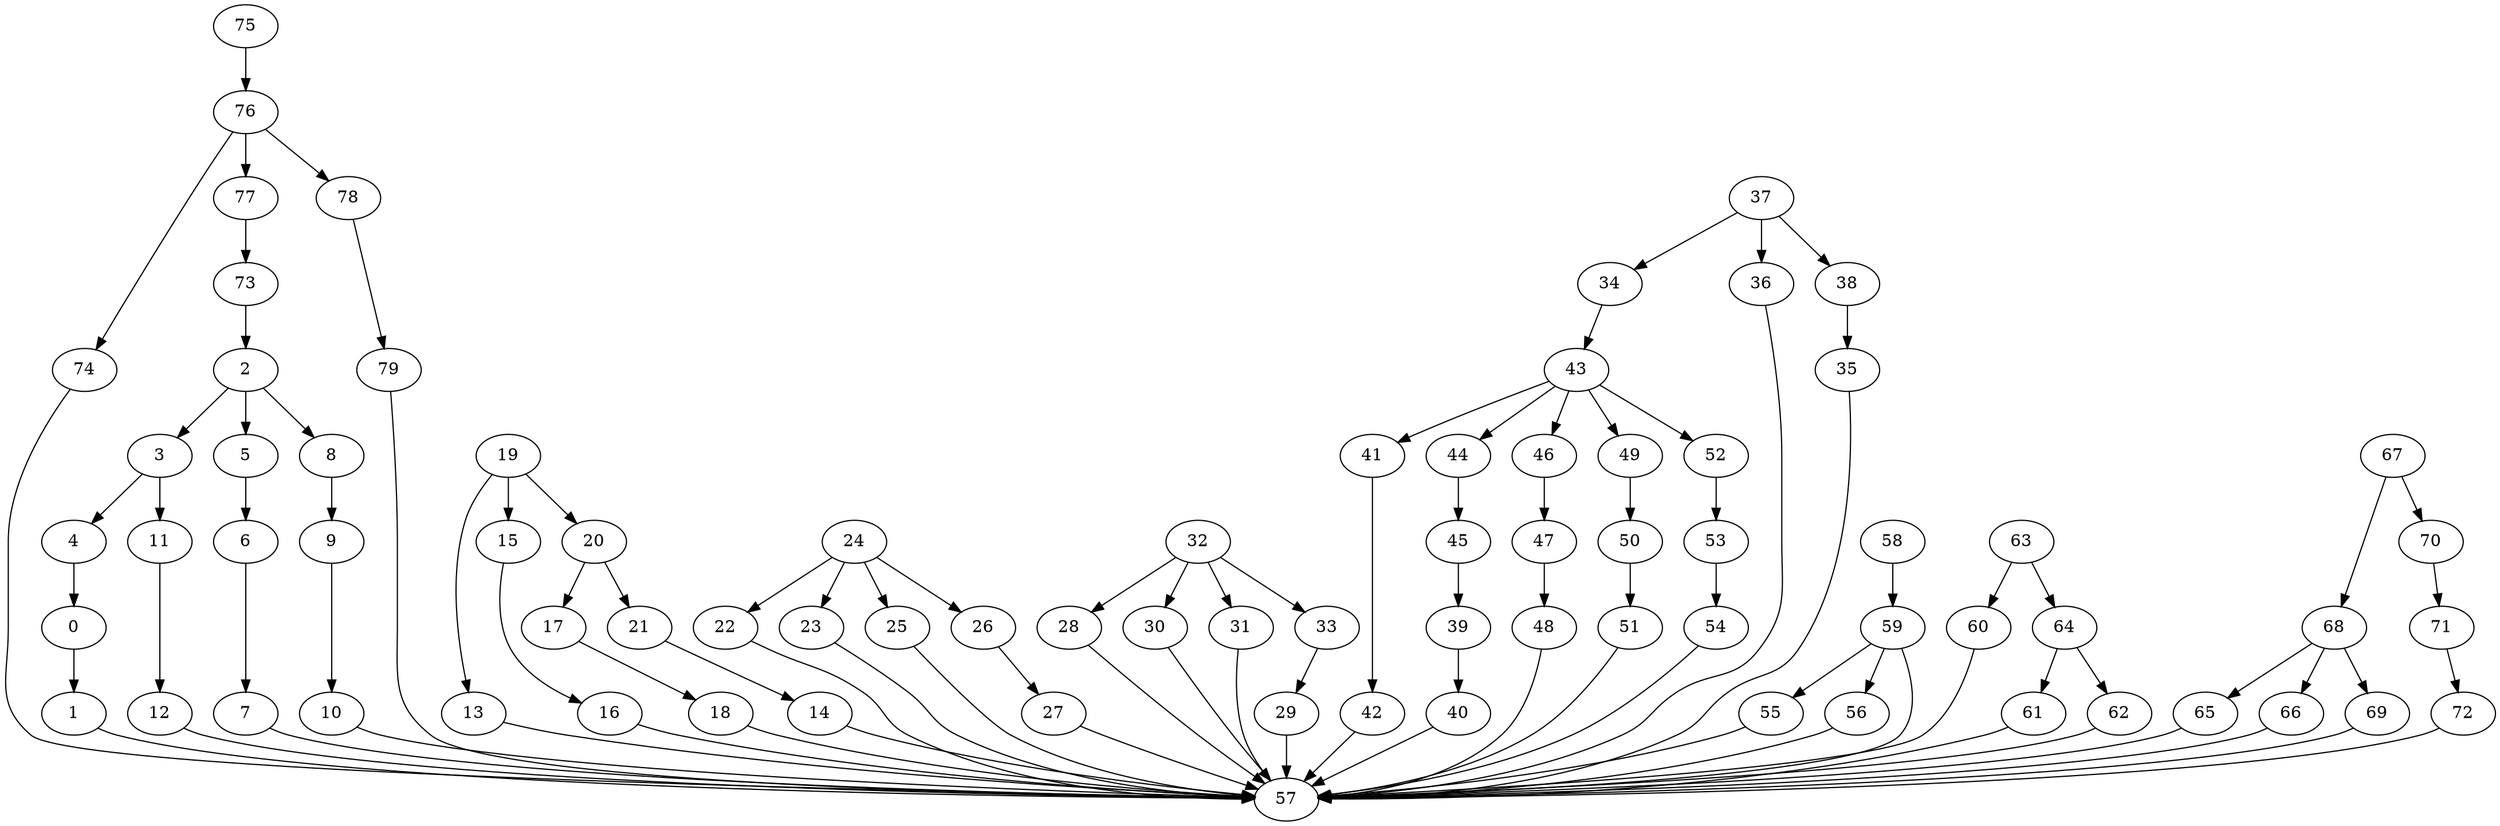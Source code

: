 strict digraph  {
0 [exec=57];
1 [exec=167];
2 [exec=174];
3 [exec=166];
4 [exec=149];
5 [exec=176];
6 [exec=196];
7 [exec=99];
8 [exec=153];
9 [exec=72];
10 [exec=174];
11 [exec=109];
12 [exec=55];
13 [exec=79];
14 [exec=116];
15 [exec=74];
16 [exec=66];
17 [exec=148];
18 [exec=146];
19 [exec=77];
20 [exec=64];
21 [exec=136];
22 [exec=199];
23 [exec=163];
24 [exec=123];
25 [exec=192];
26 [exec=141];
27 [exec=159];
28 [exec=141];
29 [exec=185];
30 [exec=122];
31 [exec=180];
32 [exec=68];
33 [exec=179];
34 [exec=126];
35 [exec=79];
36 [exec=53];
37 [exec=147];
38 [exec=137];
39 [exec=154];
40 [exec=156];
41 [exec=70];
42 [exec=200];
43 [exec=67];
44 [exec=123];
45 [exec=74];
46 [exec=58];
47 [exec=71];
48 [exec=77];
49 [exec=183];
50 [exec=184];
51 [exec=142];
52 [exec=89];
53 [exec=179];
54 [exec=174];
55 [exec=85];
56 [exec=137];
57 [exec=148];
58 [exec=196];
59 [exec=80];
60 [exec=160];
61 [exec=163];
62 [exec=80];
63 [exec=71];
64 [exec=101];
65 [exec=198];
66 [exec=165];
67 [exec=82];
68 [exec=162];
69 [exec=181];
70 [exec=73];
71 [exec=170];
72 [exec=194];
73 [exec=62];
74 [exec=164];
75 [exec=78];
76 [exec=77];
77 [exec=104];
78 [exec=51];
79 [exec=55];
0 -> 1  [comm=11];
1 -> 57  [comm=13];
2 -> 3  [comm=7];
2 -> 5  [comm=8];
2 -> 8  [comm=19];
3 -> 4  [comm=19];
3 -> 11  [comm=14];
4 -> 0  [comm=7];
5 -> 6  [comm=9];
6 -> 7  [comm=16];
7 -> 57  [comm=7];
8 -> 9  [comm=15];
9 -> 10  [comm=6];
10 -> 57  [comm=7];
11 -> 12  [comm=9];
12 -> 57  [comm=16];
13 -> 57  [comm=7];
14 -> 57  [comm=12];
15 -> 16  [comm=6];
16 -> 57  [comm=15];
17 -> 18  [comm=12];
18 -> 57  [comm=14];
19 -> 20  [comm=16];
19 -> 13  [comm=15];
19 -> 15  [comm=7];
20 -> 21  [comm=8];
20 -> 17  [comm=16];
21 -> 14  [comm=18];
22 -> 57  [comm=10];
23 -> 57  [comm=10];
24 -> 25  [comm=13];
24 -> 22  [comm=17];
24 -> 23  [comm=9];
24 -> 26  [comm=18];
25 -> 57  [comm=7];
26 -> 27  [comm=8];
27 -> 57  [comm=12];
28 -> 57  [comm=7];
29 -> 57  [comm=14];
30 -> 57  [comm=10];
31 -> 57  [comm=15];
32 -> 33  [comm=11];
32 -> 28  [comm=8];
32 -> 30  [comm=6];
32 -> 31  [comm=6];
33 -> 29  [comm=10];
34 -> 43  [comm=10];
35 -> 57  [comm=15];
36 -> 57  [comm=14];
37 -> 38  [comm=12];
37 -> 34  [comm=20];
37 -> 36  [comm=8];
38 -> 35  [comm=7];
39 -> 40  [comm=9];
40 -> 57  [comm=9];
41 -> 42  [comm=12];
42 -> 57  [comm=15];
43 -> 44  [comm=11];
43 -> 41  [comm=18];
43 -> 46  [comm=10];
43 -> 49  [comm=10];
43 -> 52  [comm=9];
44 -> 45  [comm=19];
45 -> 39  [comm=6];
46 -> 47  [comm=19];
47 -> 48  [comm=14];
48 -> 57  [comm=18];
49 -> 50  [comm=18];
50 -> 51  [comm=16];
51 -> 57  [comm=20];
52 -> 53  [comm=16];
53 -> 54  [comm=10];
54 -> 57  [comm=14];
55 -> 57  [comm=13];
56 -> 57  [comm=20];
58 -> 59  [comm=9];
59 -> 55  [comm=13];
59 -> 56  [comm=20];
59 -> 57  [comm=14];
60 -> 57  [comm=11];
61 -> 57  [comm=17];
62 -> 57  [comm=9];
63 -> 64  [comm=20];
63 -> 60  [comm=20];
64 -> 61  [comm=8];
64 -> 62  [comm=14];
65 -> 57  [comm=17];
66 -> 57  [comm=6];
67 -> 68  [comm=6];
67 -> 70  [comm=16];
68 -> 69  [comm=14];
68 -> 65  [comm=16];
68 -> 66  [comm=17];
69 -> 57  [comm=5];
70 -> 71  [comm=9];
71 -> 72  [comm=5];
72 -> 57  [comm=7];
73 -> 2  [comm=10];
74 -> 57  [comm=19];
75 -> 76  [comm=9];
76 -> 77  [comm=18];
76 -> 74  [comm=8];
76 -> 78  [comm=16];
77 -> 73  [comm=6];
78 -> 79  [comm=16];
79 -> 57  [comm=16];
}
